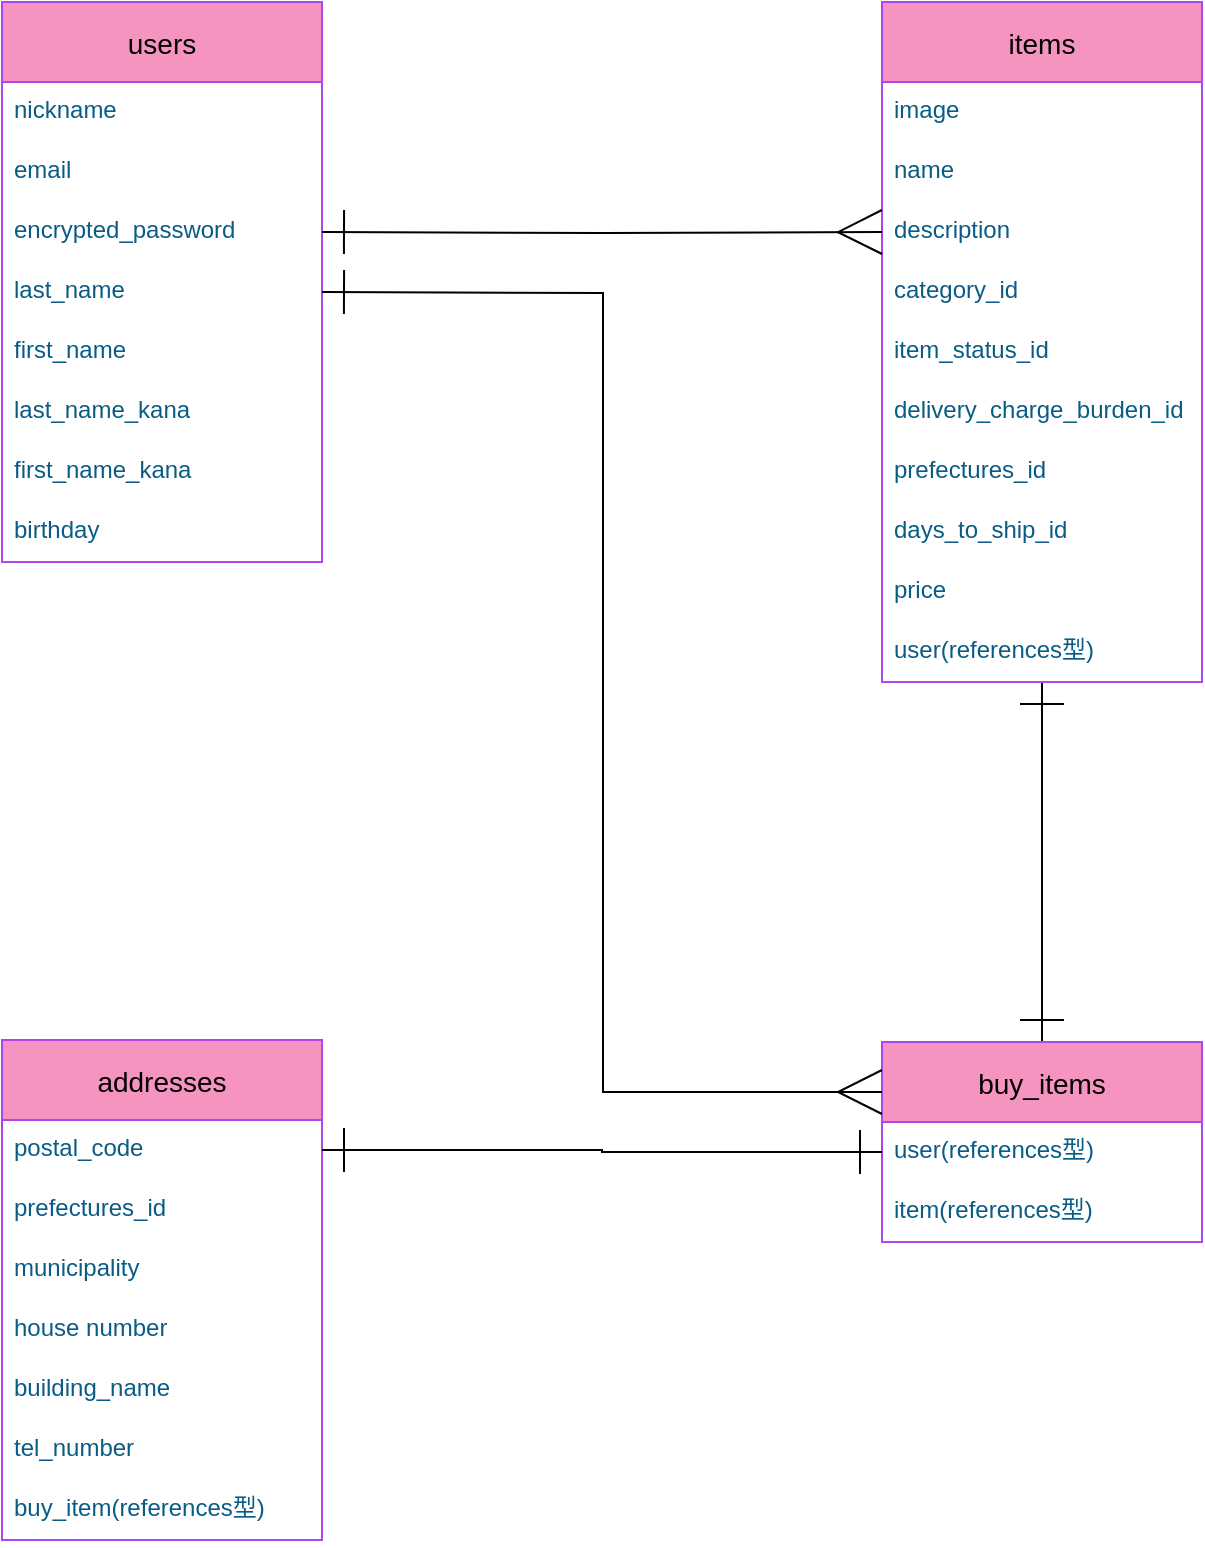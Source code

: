 <mxfile>
    <diagram id="KZkZlaEzINWWTWor4Xhv" name="ページ1">
        <mxGraphModel dx="1243" dy="434" grid="1" gridSize="10" guides="1" tooltips="1" connect="1" arrows="1" fold="1" page="1" pageScale="1" pageWidth="827" pageHeight="1169" math="0" shadow="0">
            <root>
                <mxCell id="0"/>
                <mxCell id="1" parent="0"/>
                <mxCell id="50" value="users" style="swimlane;fontStyle=0;childLayout=stackLayout;horizontal=1;startSize=40;horizontalStack=0;resizeParent=1;resizeParentMax=0;resizeLast=0;collapsible=1;marginBottom=0;align=center;fontSize=14;rounded=0;sketch=0;strokeColor=#AF45ED;fillColor=#F694C1;" parent="1" vertex="1">
                    <mxGeometry x="40" y="40" width="160" height="280" as="geometry">
                        <mxRectangle x="40" y="40" width="50" height="40" as="alternateBounds"/>
                    </mxGeometry>
                </mxCell>
                <mxCell id="38" value="nickname" style="text;strokeColor=none;fillColor=none;spacingLeft=4;spacingRight=4;overflow=hidden;rotatable=0;points=[[0,0.5],[1,0.5]];portConstraint=eastwest;fontSize=12;fontColor=#095C86;" parent="50" vertex="1">
                    <mxGeometry y="40" width="160" height="30" as="geometry"/>
                </mxCell>
                <mxCell id="55" value="email" style="text;strokeColor=none;fillColor=none;spacingLeft=4;spacingRight=4;overflow=hidden;rotatable=0;points=[[0,0.5],[1,0.5]];portConstraint=eastwest;fontSize=12;fontColor=#095C86;" parent="50" vertex="1">
                    <mxGeometry y="70" width="160" height="30" as="geometry"/>
                </mxCell>
                <mxCell id="258" value="encrypted_password" style="text;strokeColor=none;fillColor=none;spacingLeft=4;spacingRight=4;overflow=hidden;rotatable=0;points=[[0,0.5],[1,0.5]];portConstraint=eastwest;fontSize=12;fontColor=#095C86;" parent="50" vertex="1">
                    <mxGeometry y="100" width="160" height="30" as="geometry"/>
                </mxCell>
                <mxCell id="243" value="last_name" style="text;strokeColor=none;fillColor=none;spacingLeft=4;spacingRight=4;overflow=hidden;rotatable=0;points=[[0,0.5],[1,0.5]];portConstraint=eastwest;fontSize=12;fontColor=#095C86;" parent="50" vertex="1">
                    <mxGeometry y="130" width="160" height="30" as="geometry"/>
                </mxCell>
                <mxCell id="56" value="first_name" style="text;strokeColor=none;fillColor=none;spacingLeft=4;spacingRight=4;overflow=hidden;rotatable=0;points=[[0,0.5],[1,0.5]];portConstraint=eastwest;fontSize=12;fontColor=#095C86;" parent="50" vertex="1">
                    <mxGeometry y="160" width="160" height="30" as="geometry"/>
                </mxCell>
                <mxCell id="192" value="last_name_kana" style="text;strokeColor=none;fillColor=none;spacingLeft=4;spacingRight=4;overflow=hidden;rotatable=0;points=[[0,0.5],[1,0.5]];portConstraint=eastwest;fontSize=12;fontColor=#095C86;" parent="50" vertex="1">
                    <mxGeometry y="190" width="160" height="30" as="geometry"/>
                </mxCell>
                <mxCell id="244" value="first_name_kana" style="text;strokeColor=none;fillColor=none;spacingLeft=4;spacingRight=4;overflow=hidden;rotatable=0;points=[[0,0.5],[1,0.5]];portConstraint=eastwest;fontSize=12;fontColor=#095C86;" parent="50" vertex="1">
                    <mxGeometry y="220" width="160" height="30" as="geometry"/>
                </mxCell>
                <mxCell id="61" value="birthday" style="text;strokeColor=none;fillColor=none;spacingLeft=4;spacingRight=4;overflow=hidden;rotatable=0;points=[[0,0.5],[1,0.5]];portConstraint=eastwest;fontSize=12;fontColor=#095C86;" parent="50" vertex="1">
                    <mxGeometry y="250" width="160" height="30" as="geometry"/>
                </mxCell>
                <mxCell id="225" style="edgeStyle=orthogonalEdgeStyle;rounded=0;orthogonalLoop=1;jettySize=auto;html=1;startArrow=ERone;startFill=0;startSize=20;sourcePerimeterSpacing=0;endArrow=ERone;endFill=0;endSize=20;entryX=0.5;entryY=0;entryDx=0;entryDy=0;" parent="1" source="63" target="214" edge="1">
                    <mxGeometry relative="1" as="geometry">
                        <mxPoint x="580" y="410" as="targetPoint"/>
                    </mxGeometry>
                </mxCell>
                <mxCell id="63" value="items" style="swimlane;fontStyle=0;childLayout=stackLayout;horizontal=1;startSize=40;horizontalStack=0;resizeParent=1;resizeParentMax=0;resizeLast=0;collapsible=1;marginBottom=0;align=center;fontSize=14;rounded=0;sketch=0;strokeColor=#AF45ED;fillColor=#F694C1;" parent="1" vertex="1">
                    <mxGeometry x="480" y="40" width="160" height="340" as="geometry">
                        <mxRectangle x="40" y="40" width="50" height="40" as="alternateBounds"/>
                    </mxGeometry>
                </mxCell>
                <mxCell id="68" value="image&#10;" style="text;strokeColor=none;fillColor=none;spacingLeft=4;spacingRight=4;overflow=hidden;rotatable=0;points=[[0,0.5],[1,0.5]];portConstraint=eastwest;fontSize=12;fontColor=#095C86;" parent="63" vertex="1">
                    <mxGeometry y="40" width="160" height="30" as="geometry"/>
                </mxCell>
                <mxCell id="202" value="name" style="text;strokeColor=none;fillColor=none;spacingLeft=4;spacingRight=4;overflow=hidden;rotatable=0;points=[[0,0.5],[1,0.5]];portConstraint=eastwest;fontSize=12;fontColor=#095C86;" parent="63" vertex="1">
                    <mxGeometry y="70" width="160" height="30" as="geometry"/>
                </mxCell>
                <mxCell id="206" value="description" style="text;strokeColor=none;fillColor=none;spacingLeft=4;spacingRight=4;overflow=hidden;rotatable=0;points=[[0,0.5],[1,0.5]];portConstraint=eastwest;fontSize=12;fontColor=#095C86;" parent="63" vertex="1">
                    <mxGeometry y="100" width="160" height="30" as="geometry"/>
                </mxCell>
                <mxCell id="204" value="category_id" style="text;strokeColor=none;fillColor=none;spacingLeft=4;spacingRight=4;overflow=hidden;rotatable=0;points=[[0,0.5],[1,0.5]];portConstraint=eastwest;fontSize=12;fontColor=#095C86;" parent="63" vertex="1">
                    <mxGeometry y="130" width="160" height="30" as="geometry"/>
                </mxCell>
                <mxCell id="203" value="item_status_id" style="text;strokeColor=none;fillColor=none;spacingLeft=4;spacingRight=4;overflow=hidden;rotatable=0;points=[[0,0.5],[1,0.5]];portConstraint=eastwest;fontSize=12;fontColor=#095C86;" parent="63" vertex="1">
                    <mxGeometry y="160" width="160" height="30" as="geometry"/>
                </mxCell>
                <mxCell id="201" value="delivery_charge_burden_id" style="text;strokeColor=none;fillColor=none;spacingLeft=4;spacingRight=4;overflow=hidden;rotatable=0;points=[[0,0.5],[1,0.5]];portConstraint=eastwest;fontSize=12;fontColor=#095C86;" parent="63" vertex="1">
                    <mxGeometry y="190" width="160" height="30" as="geometry"/>
                </mxCell>
                <mxCell id="210" value="prefectures_id" style="text;strokeColor=none;fillColor=none;spacingLeft=4;spacingRight=4;overflow=hidden;rotatable=0;points=[[0,0.5],[1,0.5]];portConstraint=eastwest;fontSize=12;fontColor=#095C86;" parent="63" vertex="1">
                    <mxGeometry y="220" width="160" height="30" as="geometry"/>
                </mxCell>
                <mxCell id="212" value="days_to_ship_id" style="text;strokeColor=none;fillColor=none;spacingLeft=4;spacingRight=4;overflow=hidden;rotatable=0;points=[[0,0.5],[1,0.5]];portConstraint=eastwest;fontSize=12;fontColor=#095C86;" parent="63" vertex="1">
                    <mxGeometry y="250" width="160" height="30" as="geometry"/>
                </mxCell>
                <mxCell id="213" value="price" style="text;strokeColor=none;fillColor=none;spacingLeft=4;spacingRight=4;overflow=hidden;rotatable=0;points=[[0,0.5],[1,0.5]];portConstraint=eastwest;fontSize=12;fontColor=#095C86;" parent="63" vertex="1">
                    <mxGeometry y="280" width="160" height="30" as="geometry"/>
                </mxCell>
                <mxCell id="259" value="user(references型)" style="text;strokeColor=none;fillColor=none;spacingLeft=4;spacingRight=4;overflow=hidden;rotatable=0;points=[[0,0.5],[1,0.5]];portConstraint=eastwest;fontSize=12;fontColor=#095C86;" vertex="1" parent="63">
                    <mxGeometry y="310" width="160" height="30" as="geometry"/>
                </mxCell>
                <mxCell id="214" value="buy_items" style="swimlane;fontStyle=0;childLayout=stackLayout;horizontal=1;startSize=40;horizontalStack=0;resizeParent=1;resizeParentMax=0;resizeLast=0;collapsible=1;marginBottom=0;align=center;fontSize=14;rounded=0;sketch=0;strokeColor=#AF45ED;fillColor=#F694C1;" parent="1" vertex="1">
                    <mxGeometry x="480" y="560" width="160" height="100" as="geometry">
                        <mxRectangle x="40" y="40" width="50" height="40" as="alternateBounds"/>
                    </mxGeometry>
                </mxCell>
                <mxCell id="260" value="user(references型)" style="text;strokeColor=none;fillColor=none;spacingLeft=4;spacingRight=4;overflow=hidden;rotatable=0;points=[[0,0.5],[1,0.5]];portConstraint=eastwest;fontSize=12;fontColor=#095C86;" vertex="1" parent="214">
                    <mxGeometry y="40" width="160" height="30" as="geometry"/>
                </mxCell>
                <mxCell id="261" value="item(references型)" style="text;strokeColor=none;fillColor=none;spacingLeft=4;spacingRight=4;overflow=hidden;rotatable=0;points=[[0,0.5],[1,0.5]];portConstraint=eastwest;fontSize=12;fontColor=#095C86;" vertex="1" parent="214">
                    <mxGeometry y="70" width="160" height="30" as="geometry"/>
                </mxCell>
                <mxCell id="224" style="edgeStyle=orthogonalEdgeStyle;rounded=0;orthogonalLoop=1;jettySize=auto;html=1;exitX=1;exitY=0.5;exitDx=0;exitDy=0;entryX=0;entryY=0.5;entryDx=0;entryDy=0;startArrow=ERone;startFill=0;endArrow=ERmany;endFill=0;sourcePerimeterSpacing=0;endSize=20;startSize=20;" parent="1" target="206" edge="1">
                    <mxGeometry relative="1" as="geometry">
                        <mxPoint x="200" y="155" as="sourcePoint"/>
                    </mxGeometry>
                </mxCell>
                <mxCell id="227" value="addresses" style="swimlane;fontStyle=0;childLayout=stackLayout;horizontal=1;startSize=40;horizontalStack=0;resizeParent=1;resizeParentMax=0;resizeLast=0;collapsible=1;marginBottom=0;align=center;fontSize=14;rounded=0;sketch=0;strokeColor=#AF45ED;fillColor=#F694C1;" parent="1" vertex="1">
                    <mxGeometry x="40" y="559" width="160" height="250" as="geometry">
                        <mxRectangle x="40" y="40" width="50" height="40" as="alternateBounds"/>
                    </mxGeometry>
                </mxCell>
                <mxCell id="231" value="postal_code" style="text;strokeColor=none;fillColor=none;spacingLeft=4;spacingRight=4;overflow=hidden;rotatable=0;points=[[0,0.5],[1,0.5]];portConstraint=eastwest;fontSize=12;fontColor=#095C86;" parent="227" vertex="1">
                    <mxGeometry y="40" width="160" height="30" as="geometry"/>
                </mxCell>
                <mxCell id="232" value="prefectures_id" style="text;strokeColor=none;fillColor=none;spacingLeft=4;spacingRight=4;overflow=hidden;rotatable=0;points=[[0,0.5],[1,0.5]];portConstraint=eastwest;fontSize=12;fontColor=#095C86;" parent="227" vertex="1">
                    <mxGeometry y="70" width="160" height="30" as="geometry"/>
                </mxCell>
                <mxCell id="249" value="municipality" style="text;strokeColor=none;fillColor=none;spacingLeft=4;spacingRight=4;overflow=hidden;rotatable=0;points=[[0,0.5],[1,0.5]];portConstraint=eastwest;fontSize=12;fontColor=#095C86;" parent="227" vertex="1">
                    <mxGeometry y="100" width="160" height="30" as="geometry"/>
                </mxCell>
                <mxCell id="252" value="house number" style="text;strokeColor=none;fillColor=none;spacingLeft=4;spacingRight=4;overflow=hidden;rotatable=0;points=[[0,0.5],[1,0.5]];portConstraint=eastwest;fontSize=12;fontColor=#095C86;" parent="227" vertex="1">
                    <mxGeometry y="130" width="160" height="30" as="geometry"/>
                </mxCell>
                <mxCell id="254" value="building_name" style="text;strokeColor=none;fillColor=none;spacingLeft=4;spacingRight=4;overflow=hidden;rotatable=0;points=[[0,0.5],[1,0.5]];portConstraint=eastwest;fontSize=12;fontColor=#095C86;" parent="227" vertex="1">
                    <mxGeometry y="160" width="160" height="30" as="geometry"/>
                </mxCell>
                <mxCell id="233" value="tel_number" style="text;strokeColor=none;fillColor=none;spacingLeft=4;spacingRight=4;overflow=hidden;rotatable=0;points=[[0,0.5],[1,0.5]];portConstraint=eastwest;fontSize=12;fontColor=#095C86;" parent="227" vertex="1">
                    <mxGeometry y="190" width="160" height="30" as="geometry"/>
                </mxCell>
                <mxCell id="262" value="buy_item(references型)" style="text;strokeColor=none;fillColor=none;spacingLeft=4;spacingRight=4;overflow=hidden;rotatable=0;points=[[0,0.5],[1,0.5]];portConstraint=eastwest;fontSize=12;fontColor=#095C86;" vertex="1" parent="227">
                    <mxGeometry y="220" width="160" height="30" as="geometry"/>
                </mxCell>
                <mxCell id="242" style="edgeStyle=orthogonalEdgeStyle;rounded=0;orthogonalLoop=1;jettySize=auto;html=1;exitX=1;exitY=0.5;exitDx=0;exitDy=0;entryX=0;entryY=0.25;entryDx=0;entryDy=0;startArrow=ERone;startFill=0;startSize=20;sourcePerimeterSpacing=0;endArrow=ERmany;endFill=0;endSize=20;" parent="1" target="214" edge="1">
                    <mxGeometry relative="1" as="geometry">
                        <mxPoint x="200" y="185" as="sourcePoint"/>
                    </mxGeometry>
                </mxCell>
                <mxCell id="257" style="edgeStyle=orthogonalEdgeStyle;rounded=0;orthogonalLoop=1;jettySize=auto;html=1;exitX=1;exitY=0.5;exitDx=0;exitDy=0;endArrow=ERone;endFill=0;endSize=20;startSize=20;startArrow=ERone;startFill=0;" parent="1" source="231" edge="1">
                    <mxGeometry relative="1" as="geometry">
                        <mxPoint x="480" y="615" as="targetPoint"/>
                        <Array as="points">
                            <mxPoint x="340" y="614"/>
                            <mxPoint x="340" y="615"/>
                        </Array>
                    </mxGeometry>
                </mxCell>
            </root>
        </mxGraphModel>
    </diagram>
</mxfile>